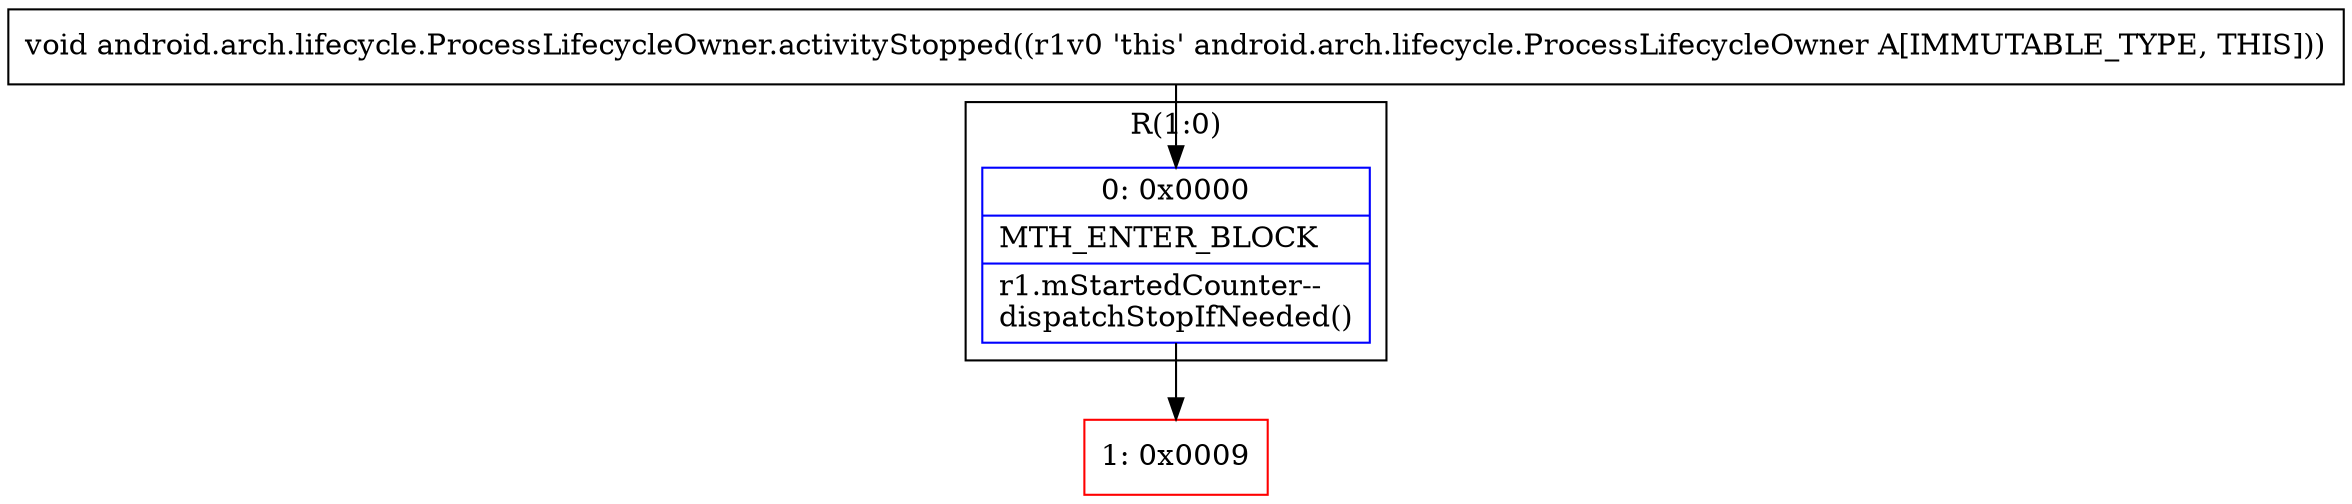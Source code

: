 digraph "CFG forandroid.arch.lifecycle.ProcessLifecycleOwner.activityStopped()V" {
subgraph cluster_Region_1508925693 {
label = "R(1:0)";
node [shape=record,color=blue];
Node_0 [shape=record,label="{0\:\ 0x0000|MTH_ENTER_BLOCK\l|r1.mStartedCounter\-\-\ldispatchStopIfNeeded()\l}"];
}
Node_1 [shape=record,color=red,label="{1\:\ 0x0009}"];
MethodNode[shape=record,label="{void android.arch.lifecycle.ProcessLifecycleOwner.activityStopped((r1v0 'this' android.arch.lifecycle.ProcessLifecycleOwner A[IMMUTABLE_TYPE, THIS])) }"];
MethodNode -> Node_0;
Node_0 -> Node_1;
}

